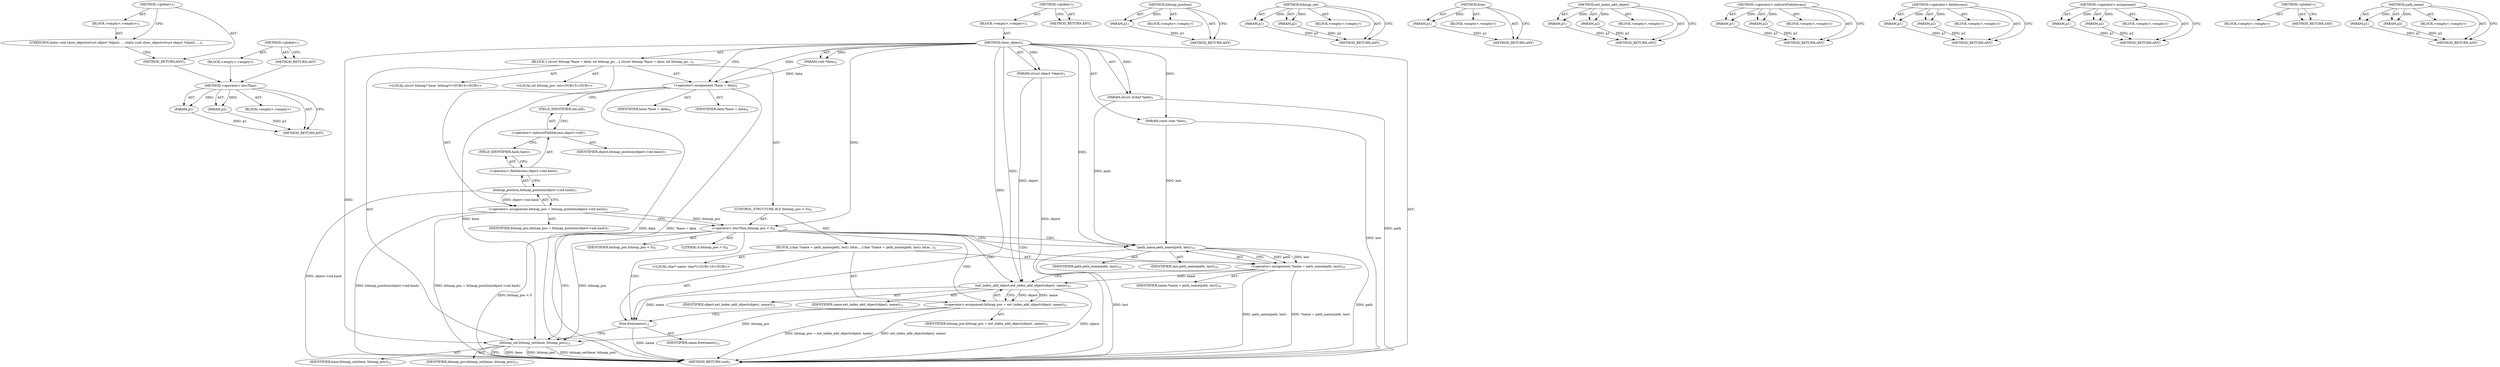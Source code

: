 digraph "&lt;global&gt;" {
vulnerable_94 [label=<(METHOD,&lt;operator&gt;.lessThan)>];
vulnerable_95 [label=<(PARAM,p1)>];
vulnerable_96 [label=<(PARAM,p2)>];
vulnerable_97 [label=<(BLOCK,&lt;empty&gt;,&lt;empty&gt;)>];
vulnerable_98 [label=<(METHOD_RETURN,ANY)>];
vulnerable_6 [label=<(METHOD,&lt;global&gt;)<SUB>1</SUB>>];
vulnerable_7 [label=<(BLOCK,&lt;empty&gt;,&lt;empty&gt;)<SUB>1</SUB>>];
vulnerable_8 [label=<(METHOD,show_object)<SUB>1</SUB>>];
vulnerable_9 [label=<(PARAM,struct object *object)<SUB>1</SUB>>];
vulnerable_10 [label=<(PARAM,struct strbuf *path)<SUB>1</SUB>>];
vulnerable_11 [label=<(PARAM,const char *last)<SUB>2</SUB>>];
vulnerable_12 [label=<(PARAM,void *data)<SUB>2</SUB>>];
vulnerable_13 [label=<(BLOCK,{
 	struct bitmap *base = data;
 	int bitmap_po...,{
 	struct bitmap *base = data;
 	int bitmap_po...)<SUB>3</SUB>>];
vulnerable_14 [label="<(LOCAL,struct bitmap* base: bitmap*)<SUB>4</SUB>>"];
vulnerable_15 [label=<(&lt;operator&gt;.assignment,*base = data)<SUB>4</SUB>>];
vulnerable_16 [label=<(IDENTIFIER,base,*base = data)<SUB>4</SUB>>];
vulnerable_17 [label=<(IDENTIFIER,data,*base = data)<SUB>4</SUB>>];
vulnerable_18 [label="<(LOCAL,int bitmap_pos: int)<SUB>5</SUB>>"];
vulnerable_19 [label=<(&lt;operator&gt;.assignment,bitmap_pos = bitmap_position(object-&gt;oid.hash))<SUB>7</SUB>>];
vulnerable_20 [label=<(IDENTIFIER,bitmap_pos,bitmap_pos = bitmap_position(object-&gt;oid.hash))<SUB>7</SUB>>];
vulnerable_21 [label=<(bitmap_position,bitmap_position(object-&gt;oid.hash))<SUB>7</SUB>>];
vulnerable_22 [label=<(&lt;operator&gt;.fieldAccess,object-&gt;oid.hash)<SUB>7</SUB>>];
vulnerable_23 [label=<(&lt;operator&gt;.indirectFieldAccess,object-&gt;oid)<SUB>7</SUB>>];
vulnerable_24 [label=<(IDENTIFIER,object,bitmap_position(object-&gt;oid.hash))<SUB>7</SUB>>];
vulnerable_25 [label=<(FIELD_IDENTIFIER,oid,oid)<SUB>7</SUB>>];
vulnerable_26 [label=<(FIELD_IDENTIFIER,hash,hash)<SUB>7</SUB>>];
vulnerable_27 [label=<(CONTROL_STRUCTURE,IF,if (bitmap_pos &lt; 0))<SUB>9</SUB>>];
vulnerable_28 [label=<(&lt;operator&gt;.lessThan,bitmap_pos &lt; 0)<SUB>9</SUB>>];
vulnerable_29 [label=<(IDENTIFIER,bitmap_pos,bitmap_pos &lt; 0)<SUB>9</SUB>>];
vulnerable_30 [label=<(LITERAL,0,bitmap_pos &lt; 0)<SUB>9</SUB>>];
vulnerable_31 [label=<(BLOCK,{
		char *name = path_name(path, last);
 		bitm...,{
		char *name = path_name(path, last);
 		bitm...)<SUB>9</SUB>>];
vulnerable_32 [label="<(LOCAL,char* name: char*)<SUB>10</SUB>>"];
vulnerable_33 [label=<(&lt;operator&gt;.assignment,*name = path_name(path, last))<SUB>10</SUB>>];
vulnerable_34 [label=<(IDENTIFIER,name,*name = path_name(path, last))<SUB>10</SUB>>];
vulnerable_35 [label=<(path_name,path_name(path, last))<SUB>10</SUB>>];
vulnerable_36 [label=<(IDENTIFIER,path,path_name(path, last))<SUB>10</SUB>>];
vulnerable_37 [label=<(IDENTIFIER,last,path_name(path, last))<SUB>10</SUB>>];
vulnerable_38 [label=<(&lt;operator&gt;.assignment,bitmap_pos = ext_index_add_object(object, name))<SUB>11</SUB>>];
vulnerable_39 [label=<(IDENTIFIER,bitmap_pos,bitmap_pos = ext_index_add_object(object, name))<SUB>11</SUB>>];
vulnerable_40 [label=<(ext_index_add_object,ext_index_add_object(object, name))<SUB>11</SUB>>];
vulnerable_41 [label=<(IDENTIFIER,object,ext_index_add_object(object, name))<SUB>11</SUB>>];
vulnerable_42 [label=<(IDENTIFIER,name,ext_index_add_object(object, name))<SUB>11</SUB>>];
vulnerable_43 [label=<(free,free(name))<SUB>12</SUB>>];
vulnerable_44 [label=<(IDENTIFIER,name,free(name))<SUB>12</SUB>>];
vulnerable_45 [label=<(bitmap_set,bitmap_set(base, bitmap_pos))<SUB>15</SUB>>];
vulnerable_46 [label=<(IDENTIFIER,base,bitmap_set(base, bitmap_pos))<SUB>15</SUB>>];
vulnerable_47 [label=<(IDENTIFIER,bitmap_pos,bitmap_set(base, bitmap_pos))<SUB>15</SUB>>];
vulnerable_48 [label=<(METHOD_RETURN,void)<SUB>1</SUB>>];
vulnerable_50 [label=<(METHOD_RETURN,ANY)<SUB>1</SUB>>];
vulnerable_80 [label=<(METHOD,bitmap_position)>];
vulnerable_81 [label=<(PARAM,p1)>];
vulnerable_82 [label=<(BLOCK,&lt;empty&gt;,&lt;empty&gt;)>];
vulnerable_83 [label=<(METHOD_RETURN,ANY)>];
vulnerable_113 [label=<(METHOD,bitmap_set)>];
vulnerable_114 [label=<(PARAM,p1)>];
vulnerable_115 [label=<(PARAM,p2)>];
vulnerable_116 [label=<(BLOCK,&lt;empty&gt;,&lt;empty&gt;)>];
vulnerable_117 [label=<(METHOD_RETURN,ANY)>];
vulnerable_109 [label=<(METHOD,free)>];
vulnerable_110 [label=<(PARAM,p1)>];
vulnerable_111 [label=<(BLOCK,&lt;empty&gt;,&lt;empty&gt;)>];
vulnerable_112 [label=<(METHOD_RETURN,ANY)>];
vulnerable_104 [label=<(METHOD,ext_index_add_object)>];
vulnerable_105 [label=<(PARAM,p1)>];
vulnerable_106 [label=<(PARAM,p2)>];
vulnerable_107 [label=<(BLOCK,&lt;empty&gt;,&lt;empty&gt;)>];
vulnerable_108 [label=<(METHOD_RETURN,ANY)>];
vulnerable_89 [label=<(METHOD,&lt;operator&gt;.indirectFieldAccess)>];
vulnerable_90 [label=<(PARAM,p1)>];
vulnerable_91 [label=<(PARAM,p2)>];
vulnerable_92 [label=<(BLOCK,&lt;empty&gt;,&lt;empty&gt;)>];
vulnerable_93 [label=<(METHOD_RETURN,ANY)>];
vulnerable_84 [label=<(METHOD,&lt;operator&gt;.fieldAccess)>];
vulnerable_85 [label=<(PARAM,p1)>];
vulnerable_86 [label=<(PARAM,p2)>];
vulnerable_87 [label=<(BLOCK,&lt;empty&gt;,&lt;empty&gt;)>];
vulnerable_88 [label=<(METHOD_RETURN,ANY)>];
vulnerable_75 [label=<(METHOD,&lt;operator&gt;.assignment)>];
vulnerable_76 [label=<(PARAM,p1)>];
vulnerable_77 [label=<(PARAM,p2)>];
vulnerable_78 [label=<(BLOCK,&lt;empty&gt;,&lt;empty&gt;)>];
vulnerable_79 [label=<(METHOD_RETURN,ANY)>];
vulnerable_69 [label=<(METHOD,&lt;global&gt;)<SUB>1</SUB>>];
vulnerable_70 [label=<(BLOCK,&lt;empty&gt;,&lt;empty&gt;)>];
vulnerable_71 [label=<(METHOD_RETURN,ANY)>];
vulnerable_99 [label=<(METHOD,path_name)>];
vulnerable_100 [label=<(PARAM,p1)>];
vulnerable_101 [label=<(PARAM,p2)>];
vulnerable_102 [label=<(BLOCK,&lt;empty&gt;,&lt;empty&gt;)>];
vulnerable_103 [label=<(METHOD_RETURN,ANY)>];
fixed_6 [label=<(METHOD,&lt;global&gt;)<SUB>1</SUB>>];
fixed_7 [label=<(BLOCK,&lt;empty&gt;,&lt;empty&gt;)<SUB>1</SUB>>];
fixed_8 [label=<(UNKNOWN,static void show_object(struct object *object, ...,static void show_object(struct object *object, ...)<SUB>1</SUB>>];
fixed_9 [label=<(METHOD_RETURN,ANY)<SUB>1</SUB>>];
fixed_14 [label=<(METHOD,&lt;global&gt;)<SUB>1</SUB>>];
fixed_15 [label=<(BLOCK,&lt;empty&gt;,&lt;empty&gt;)>];
fixed_16 [label=<(METHOD_RETURN,ANY)>];
vulnerable_94 -> vulnerable_95  [key=0, label="AST: "];
vulnerable_94 -> vulnerable_95  [key=1, label="DDG: "];
vulnerable_94 -> vulnerable_97  [key=0, label="AST: "];
vulnerable_94 -> vulnerable_96  [key=0, label="AST: "];
vulnerable_94 -> vulnerable_96  [key=1, label="DDG: "];
vulnerable_94 -> vulnerable_98  [key=0, label="AST: "];
vulnerable_94 -> vulnerable_98  [key=1, label="CFG: "];
vulnerable_95 -> vulnerable_98  [key=0, label="DDG: p1"];
vulnerable_96 -> vulnerable_98  [key=0, label="DDG: p2"];
vulnerable_6 -> vulnerable_7  [key=0, label="AST: "];
vulnerable_6 -> vulnerable_50  [key=0, label="AST: "];
vulnerable_6 -> vulnerable_50  [key=1, label="CFG: "];
vulnerable_7 -> vulnerable_8  [key=0, label="AST: "];
vulnerable_8 -> vulnerable_9  [key=0, label="AST: "];
vulnerable_8 -> vulnerable_9  [key=1, label="DDG: "];
vulnerable_8 -> vulnerable_10  [key=0, label="AST: "];
vulnerable_8 -> vulnerable_10  [key=1, label="DDG: "];
vulnerable_8 -> vulnerable_11  [key=0, label="AST: "];
vulnerable_8 -> vulnerable_11  [key=1, label="DDG: "];
vulnerable_8 -> vulnerable_12  [key=0, label="AST: "];
vulnerable_8 -> vulnerable_12  [key=1, label="DDG: "];
vulnerable_8 -> vulnerable_13  [key=0, label="AST: "];
vulnerable_8 -> vulnerable_48  [key=0, label="AST: "];
vulnerable_8 -> vulnerable_15  [key=0, label="CFG: "];
vulnerable_8 -> vulnerable_15  [key=1, label="DDG: "];
vulnerable_8 -> vulnerable_45  [key=0, label="DDG: "];
vulnerable_8 -> vulnerable_28  [key=0, label="DDG: "];
vulnerable_8 -> vulnerable_43  [key=0, label="DDG: "];
vulnerable_8 -> vulnerable_35  [key=0, label="DDG: "];
vulnerable_8 -> vulnerable_40  [key=0, label="DDG: "];
vulnerable_9 -> vulnerable_48  [key=0, label="DDG: object"];
vulnerable_9 -> vulnerable_40  [key=0, label="DDG: object"];
vulnerable_10 -> vulnerable_48  [key=0, label="DDG: path"];
vulnerable_10 -> vulnerable_35  [key=0, label="DDG: path"];
vulnerable_11 -> vulnerable_48  [key=0, label="DDG: last"];
vulnerable_11 -> vulnerable_35  [key=0, label="DDG: last"];
vulnerable_12 -> vulnerable_15  [key=0, label="DDG: data"];
vulnerable_13 -> vulnerable_14  [key=0, label="AST: "];
vulnerable_13 -> vulnerable_15  [key=0, label="AST: "];
vulnerable_13 -> vulnerable_18  [key=0, label="AST: "];
vulnerable_13 -> vulnerable_19  [key=0, label="AST: "];
vulnerable_13 -> vulnerable_27  [key=0, label="AST: "];
vulnerable_13 -> vulnerable_45  [key=0, label="AST: "];
vulnerable_15 -> vulnerable_16  [key=0, label="AST: "];
vulnerable_15 -> vulnerable_17  [key=0, label="AST: "];
vulnerable_15 -> vulnerable_25  [key=0, label="CFG: "];
vulnerable_15 -> vulnerable_48  [key=0, label="DDG: data"];
vulnerable_15 -> vulnerable_48  [key=1, label="DDG: *base = data"];
vulnerable_15 -> vulnerable_45  [key=0, label="DDG: base"];
vulnerable_19 -> vulnerable_20  [key=0, label="AST: "];
vulnerable_19 -> vulnerable_21  [key=0, label="AST: "];
vulnerable_19 -> vulnerable_28  [key=0, label="CFG: "];
vulnerable_19 -> vulnerable_28  [key=1, label="DDG: bitmap_pos"];
vulnerable_19 -> vulnerable_48  [key=0, label="DDG: bitmap_position(object-&gt;oid.hash)"];
vulnerable_19 -> vulnerable_48  [key=1, label="DDG: bitmap_pos = bitmap_position(object-&gt;oid.hash)"];
vulnerable_21 -> vulnerable_22  [key=0, label="AST: "];
vulnerable_21 -> vulnerable_19  [key=0, label="CFG: "];
vulnerable_21 -> vulnerable_19  [key=1, label="DDG: object-&gt;oid.hash"];
vulnerable_21 -> vulnerable_48  [key=0, label="DDG: object-&gt;oid.hash"];
vulnerable_22 -> vulnerable_23  [key=0, label="AST: "];
vulnerable_22 -> vulnerable_26  [key=0, label="AST: "];
vulnerable_22 -> vulnerable_21  [key=0, label="CFG: "];
vulnerable_23 -> vulnerable_24  [key=0, label="AST: "];
vulnerable_23 -> vulnerable_25  [key=0, label="AST: "];
vulnerable_23 -> vulnerable_26  [key=0, label="CFG: "];
vulnerable_25 -> vulnerable_23  [key=0, label="CFG: "];
vulnerable_26 -> vulnerable_22  [key=0, label="CFG: "];
vulnerable_27 -> vulnerable_28  [key=0, label="AST: "];
vulnerable_27 -> vulnerable_31  [key=0, label="AST: "];
vulnerable_28 -> vulnerable_29  [key=0, label="AST: "];
vulnerable_28 -> vulnerable_30  [key=0, label="AST: "];
vulnerable_28 -> vulnerable_35  [key=0, label="CFG: "];
vulnerable_28 -> vulnerable_35  [key=1, label="CDG: "];
vulnerable_28 -> vulnerable_45  [key=0, label="CFG: "];
vulnerable_28 -> vulnerable_45  [key=1, label="DDG: bitmap_pos"];
vulnerable_28 -> vulnerable_48  [key=0, label="DDG: bitmap_pos &lt; 0"];
vulnerable_28 -> vulnerable_40  [key=0, label="CDG: "];
vulnerable_28 -> vulnerable_33  [key=0, label="CDG: "];
vulnerable_28 -> vulnerable_38  [key=0, label="CDG: "];
vulnerable_28 -> vulnerable_43  [key=0, label="CDG: "];
vulnerable_31 -> vulnerable_32  [key=0, label="AST: "];
vulnerable_31 -> vulnerable_33  [key=0, label="AST: "];
vulnerable_31 -> vulnerable_38  [key=0, label="AST: "];
vulnerable_31 -> vulnerable_43  [key=0, label="AST: "];
vulnerable_33 -> vulnerable_34  [key=0, label="AST: "];
vulnerable_33 -> vulnerable_35  [key=0, label="AST: "];
vulnerable_33 -> vulnerable_40  [key=0, label="CFG: "];
vulnerable_33 -> vulnerable_40  [key=1, label="DDG: name"];
vulnerable_33 -> vulnerable_48  [key=0, label="DDG: path_name(path, last)"];
vulnerable_33 -> vulnerable_48  [key=1, label="DDG: *name = path_name(path, last)"];
vulnerable_35 -> vulnerable_36  [key=0, label="AST: "];
vulnerable_35 -> vulnerable_37  [key=0, label="AST: "];
vulnerable_35 -> vulnerable_33  [key=0, label="CFG: "];
vulnerable_35 -> vulnerable_33  [key=1, label="DDG: path"];
vulnerable_35 -> vulnerable_33  [key=2, label="DDG: last"];
vulnerable_35 -> vulnerable_48  [key=0, label="DDG: path"];
vulnerable_35 -> vulnerable_48  [key=1, label="DDG: last"];
vulnerable_38 -> vulnerable_39  [key=0, label="AST: "];
vulnerable_38 -> vulnerable_40  [key=0, label="AST: "];
vulnerable_38 -> vulnerable_43  [key=0, label="CFG: "];
vulnerable_38 -> vulnerable_48  [key=0, label="DDG: ext_index_add_object(object, name)"];
vulnerable_38 -> vulnerable_48  [key=1, label="DDG: bitmap_pos = ext_index_add_object(object, name)"];
vulnerable_38 -> vulnerable_45  [key=0, label="DDG: bitmap_pos"];
vulnerable_40 -> vulnerable_41  [key=0, label="AST: "];
vulnerable_40 -> vulnerable_42  [key=0, label="AST: "];
vulnerable_40 -> vulnerable_38  [key=0, label="CFG: "];
vulnerable_40 -> vulnerable_38  [key=1, label="DDG: object"];
vulnerable_40 -> vulnerable_38  [key=2, label="DDG: name"];
vulnerable_40 -> vulnerable_48  [key=0, label="DDG: object"];
vulnerable_40 -> vulnerable_43  [key=0, label="DDG: name"];
vulnerable_43 -> vulnerable_44  [key=0, label="AST: "];
vulnerable_43 -> vulnerable_45  [key=0, label="CFG: "];
vulnerable_43 -> vulnerable_48  [key=0, label="DDG: name"];
vulnerable_45 -> vulnerable_46  [key=0, label="AST: "];
vulnerable_45 -> vulnerable_47  [key=0, label="AST: "];
vulnerable_45 -> vulnerable_48  [key=0, label="CFG: "];
vulnerable_45 -> vulnerable_48  [key=1, label="DDG: base"];
vulnerable_45 -> vulnerable_48  [key=2, label="DDG: bitmap_pos"];
vulnerable_45 -> vulnerable_48  [key=3, label="DDG: bitmap_set(base, bitmap_pos)"];
vulnerable_80 -> vulnerable_81  [key=0, label="AST: "];
vulnerable_80 -> vulnerable_81  [key=1, label="DDG: "];
vulnerable_80 -> vulnerable_82  [key=0, label="AST: "];
vulnerable_80 -> vulnerable_83  [key=0, label="AST: "];
vulnerable_80 -> vulnerable_83  [key=1, label="CFG: "];
vulnerable_81 -> vulnerable_83  [key=0, label="DDG: p1"];
vulnerable_113 -> vulnerable_114  [key=0, label="AST: "];
vulnerable_113 -> vulnerable_114  [key=1, label="DDG: "];
vulnerable_113 -> vulnerable_116  [key=0, label="AST: "];
vulnerable_113 -> vulnerable_115  [key=0, label="AST: "];
vulnerable_113 -> vulnerable_115  [key=1, label="DDG: "];
vulnerable_113 -> vulnerable_117  [key=0, label="AST: "];
vulnerable_113 -> vulnerable_117  [key=1, label="CFG: "];
vulnerable_114 -> vulnerable_117  [key=0, label="DDG: p1"];
vulnerable_115 -> vulnerable_117  [key=0, label="DDG: p2"];
vulnerable_109 -> vulnerable_110  [key=0, label="AST: "];
vulnerable_109 -> vulnerable_110  [key=1, label="DDG: "];
vulnerable_109 -> vulnerable_111  [key=0, label="AST: "];
vulnerable_109 -> vulnerable_112  [key=0, label="AST: "];
vulnerable_109 -> vulnerable_112  [key=1, label="CFG: "];
vulnerable_110 -> vulnerable_112  [key=0, label="DDG: p1"];
vulnerable_104 -> vulnerable_105  [key=0, label="AST: "];
vulnerable_104 -> vulnerable_105  [key=1, label="DDG: "];
vulnerable_104 -> vulnerable_107  [key=0, label="AST: "];
vulnerable_104 -> vulnerable_106  [key=0, label="AST: "];
vulnerable_104 -> vulnerable_106  [key=1, label="DDG: "];
vulnerable_104 -> vulnerable_108  [key=0, label="AST: "];
vulnerable_104 -> vulnerable_108  [key=1, label="CFG: "];
vulnerable_105 -> vulnerable_108  [key=0, label="DDG: p1"];
vulnerable_106 -> vulnerable_108  [key=0, label="DDG: p2"];
vulnerable_89 -> vulnerable_90  [key=0, label="AST: "];
vulnerable_89 -> vulnerable_90  [key=1, label="DDG: "];
vulnerable_89 -> vulnerable_92  [key=0, label="AST: "];
vulnerable_89 -> vulnerable_91  [key=0, label="AST: "];
vulnerable_89 -> vulnerable_91  [key=1, label="DDG: "];
vulnerable_89 -> vulnerable_93  [key=0, label="AST: "];
vulnerable_89 -> vulnerable_93  [key=1, label="CFG: "];
vulnerable_90 -> vulnerable_93  [key=0, label="DDG: p1"];
vulnerable_91 -> vulnerable_93  [key=0, label="DDG: p2"];
vulnerable_84 -> vulnerable_85  [key=0, label="AST: "];
vulnerable_84 -> vulnerable_85  [key=1, label="DDG: "];
vulnerable_84 -> vulnerable_87  [key=0, label="AST: "];
vulnerable_84 -> vulnerable_86  [key=0, label="AST: "];
vulnerable_84 -> vulnerable_86  [key=1, label="DDG: "];
vulnerable_84 -> vulnerable_88  [key=0, label="AST: "];
vulnerable_84 -> vulnerable_88  [key=1, label="CFG: "];
vulnerable_85 -> vulnerable_88  [key=0, label="DDG: p1"];
vulnerable_86 -> vulnerable_88  [key=0, label="DDG: p2"];
vulnerable_75 -> vulnerable_76  [key=0, label="AST: "];
vulnerable_75 -> vulnerable_76  [key=1, label="DDG: "];
vulnerable_75 -> vulnerable_78  [key=0, label="AST: "];
vulnerable_75 -> vulnerable_77  [key=0, label="AST: "];
vulnerable_75 -> vulnerable_77  [key=1, label="DDG: "];
vulnerable_75 -> vulnerable_79  [key=0, label="AST: "];
vulnerable_75 -> vulnerable_79  [key=1, label="CFG: "];
vulnerable_76 -> vulnerable_79  [key=0, label="DDG: p1"];
vulnerable_77 -> vulnerable_79  [key=0, label="DDG: p2"];
vulnerable_69 -> vulnerable_70  [key=0, label="AST: "];
vulnerable_69 -> vulnerable_71  [key=0, label="AST: "];
vulnerable_69 -> vulnerable_71  [key=1, label="CFG: "];
vulnerable_99 -> vulnerable_100  [key=0, label="AST: "];
vulnerable_99 -> vulnerable_100  [key=1, label="DDG: "];
vulnerable_99 -> vulnerable_102  [key=0, label="AST: "];
vulnerable_99 -> vulnerable_101  [key=0, label="AST: "];
vulnerable_99 -> vulnerable_101  [key=1, label="DDG: "];
vulnerable_99 -> vulnerable_103  [key=0, label="AST: "];
vulnerable_99 -> vulnerable_103  [key=1, label="CFG: "];
vulnerable_100 -> vulnerable_103  [key=0, label="DDG: p1"];
vulnerable_101 -> vulnerable_103  [key=0, label="DDG: p2"];
fixed_6 -> fixed_7  [key=0, label="AST: "];
fixed_6 -> fixed_9  [key=0, label="AST: "];
fixed_6 -> fixed_8  [key=0, label="CFG: "];
fixed_7 -> fixed_8  [key=0, label="AST: "];
fixed_8 -> fixed_9  [key=0, label="CFG: "];
fixed_9 -> vulnerable_94  [key=0];
fixed_14 -> fixed_15  [key=0, label="AST: "];
fixed_14 -> fixed_16  [key=0, label="AST: "];
fixed_14 -> fixed_16  [key=1, label="CFG: "];
fixed_15 -> vulnerable_94  [key=0];
fixed_16 -> vulnerable_94  [key=0];
}
